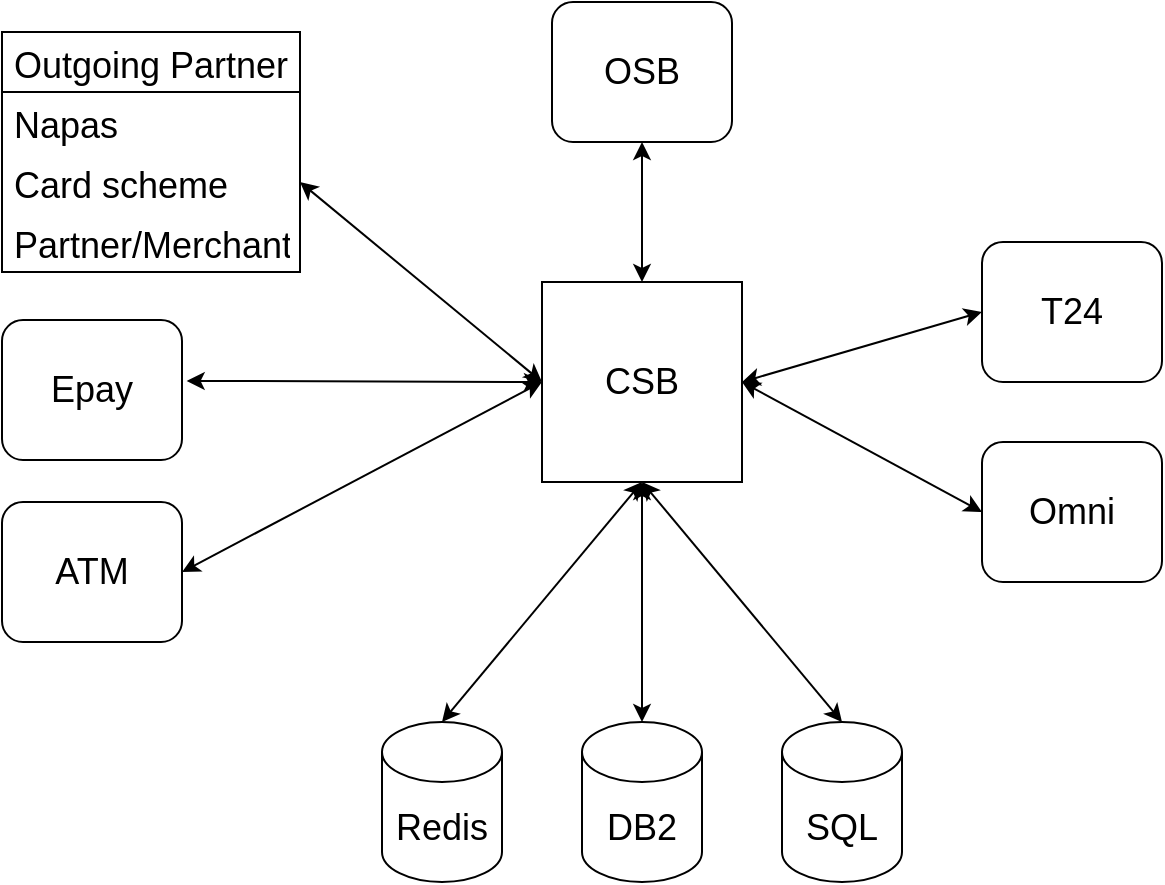 <mxfile version="17.4.3" type="github" pages="2">
  <diagram id="WCe-P-RAnxZw8klEhNLF" name="CSBClouter">
    <mxGraphModel dx="688" dy="478" grid="0" gridSize="10" guides="1" tooltips="1" connect="1" arrows="1" fold="1" page="1" pageScale="1" pageWidth="850" pageHeight="1100" math="0" shadow="0">
      <root>
        <mxCell id="0" />
        <mxCell id="1" parent="0" />
        <mxCell id="wkZ2jTDMAUojiPWNhoWG-1" value="&lt;font style=&quot;font-size: 18px&quot;&gt;CSB&lt;/font&gt;" style="whiteSpace=wrap;html=1;aspect=fixed;" vertex="1" parent="1">
          <mxGeometry x="340" y="360" width="100" height="100" as="geometry" />
        </mxCell>
        <mxCell id="wkZ2jTDMAUojiPWNhoWG-3" value="Omni" style="rounded=1;whiteSpace=wrap;html=1;fontSize=18;" vertex="1" parent="1">
          <mxGeometry x="560" y="440" width="90" height="70" as="geometry" />
        </mxCell>
        <mxCell id="wkZ2jTDMAUojiPWNhoWG-4" value="T24" style="rounded=1;whiteSpace=wrap;html=1;fontSize=18;" vertex="1" parent="1">
          <mxGeometry x="560" y="340" width="90" height="70" as="geometry" />
        </mxCell>
        <mxCell id="wkZ2jTDMAUojiPWNhoWG-5" value="Epay" style="rounded=1;whiteSpace=wrap;html=1;fontSize=18;" vertex="1" parent="1">
          <mxGeometry x="70" y="379" width="90" height="70" as="geometry" />
        </mxCell>
        <mxCell id="wkZ2jTDMAUojiPWNhoWG-6" value="ATM" style="rounded=1;whiteSpace=wrap;html=1;fontSize=18;" vertex="1" parent="1">
          <mxGeometry x="70" y="470" width="90" height="70" as="geometry" />
        </mxCell>
        <mxCell id="wkZ2jTDMAUojiPWNhoWG-7" value="Outgoing Partner" style="swimlane;fontStyle=0;childLayout=stackLayout;horizontal=1;startSize=30;horizontalStack=0;resizeParent=1;resizeParentMax=0;resizeLast=0;collapsible=1;marginBottom=0;fontSize=18;" vertex="1" parent="1">
          <mxGeometry x="70" y="235" width="149" height="120" as="geometry">
            <mxRectangle x="70" y="220" width="164" height="30" as="alternateBounds" />
          </mxGeometry>
        </mxCell>
        <mxCell id="wkZ2jTDMAUojiPWNhoWG-8" value="Napas" style="text;strokeColor=none;fillColor=none;align=left;verticalAlign=middle;spacingLeft=4;spacingRight=4;overflow=hidden;points=[[0,0.5],[1,0.5]];portConstraint=eastwest;rotatable=0;fontSize=18;" vertex="1" parent="wkZ2jTDMAUojiPWNhoWG-7">
          <mxGeometry y="30" width="149" height="30" as="geometry" />
        </mxCell>
        <mxCell id="wkZ2jTDMAUojiPWNhoWG-9" value="Card scheme" style="text;strokeColor=none;fillColor=none;align=left;verticalAlign=middle;spacingLeft=4;spacingRight=4;overflow=hidden;points=[[0,0.5],[1,0.5]];portConstraint=eastwest;rotatable=0;fontSize=18;" vertex="1" parent="wkZ2jTDMAUojiPWNhoWG-7">
          <mxGeometry y="60" width="149" height="30" as="geometry" />
        </mxCell>
        <mxCell id="wkZ2jTDMAUojiPWNhoWG-10" value="Partner/Merchant" style="text;strokeColor=none;fillColor=none;align=left;verticalAlign=middle;spacingLeft=4;spacingRight=4;overflow=hidden;points=[[0,0.5],[1,0.5]];portConstraint=eastwest;rotatable=0;fontSize=18;" vertex="1" parent="wkZ2jTDMAUojiPWNhoWG-7">
          <mxGeometry y="90" width="149" height="30" as="geometry" />
        </mxCell>
        <mxCell id="wkZ2jTDMAUojiPWNhoWG-11" value="DB2" style="shape=cylinder3;whiteSpace=wrap;html=1;boundedLbl=1;backgroundOutline=1;size=15;fontSize=18;" vertex="1" parent="1">
          <mxGeometry x="360" y="580" width="60" height="80" as="geometry" />
        </mxCell>
        <mxCell id="wkZ2jTDMAUojiPWNhoWG-12" value="SQL" style="shape=cylinder3;whiteSpace=wrap;html=1;boundedLbl=1;backgroundOutline=1;size=15;fontSize=18;" vertex="1" parent="1">
          <mxGeometry x="460" y="580" width="60" height="80" as="geometry" />
        </mxCell>
        <mxCell id="wkZ2jTDMAUojiPWNhoWG-13" value="Redis" style="shape=cylinder3;whiteSpace=wrap;html=1;boundedLbl=1;backgroundOutline=1;size=15;fontSize=18;" vertex="1" parent="1">
          <mxGeometry x="260" y="580" width="60" height="80" as="geometry" />
        </mxCell>
        <mxCell id="wkZ2jTDMAUojiPWNhoWG-14" value="" style="endArrow=classic;startArrow=classic;html=1;rounded=0;fontSize=18;entryX=0.5;entryY=1;entryDx=0;entryDy=0;exitX=0.5;exitY=0;exitDx=0;exitDy=0;exitPerimeter=0;" edge="1" parent="1" source="wkZ2jTDMAUojiPWNhoWG-13" target="wkZ2jTDMAUojiPWNhoWG-1">
          <mxGeometry width="50" height="50" relative="1" as="geometry">
            <mxPoint x="340" y="570" as="sourcePoint" />
            <mxPoint x="390" y="520" as="targetPoint" />
          </mxGeometry>
        </mxCell>
        <mxCell id="wkZ2jTDMAUojiPWNhoWG-15" value="" style="endArrow=classic;startArrow=classic;html=1;rounded=0;fontSize=18;entryX=0;entryY=0.5;entryDx=0;entryDy=0;exitX=1.026;exitY=0.435;exitDx=0;exitDy=0;exitPerimeter=0;" edge="1" parent="1" source="wkZ2jTDMAUojiPWNhoWG-5" target="wkZ2jTDMAUojiPWNhoWG-1">
          <mxGeometry width="50" height="50" relative="1" as="geometry">
            <mxPoint x="190" y="400" as="sourcePoint" />
            <mxPoint x="310" y="330" as="targetPoint" />
          </mxGeometry>
        </mxCell>
        <mxCell id="wkZ2jTDMAUojiPWNhoWG-16" value="" style="endArrow=classic;startArrow=classic;html=1;rounded=0;fontSize=18;exitX=0.5;exitY=0;exitDx=0;exitDy=0;exitPerimeter=0;entryX=0.5;entryY=1;entryDx=0;entryDy=0;" edge="1" parent="1" source="wkZ2jTDMAUojiPWNhoWG-12" target="wkZ2jTDMAUojiPWNhoWG-1">
          <mxGeometry width="50" height="50" relative="1" as="geometry">
            <mxPoint x="290" y="600" as="sourcePoint" />
            <mxPoint x="390" y="510" as="targetPoint" />
          </mxGeometry>
        </mxCell>
        <mxCell id="wkZ2jTDMAUojiPWNhoWG-17" value="" style="endArrow=classic;startArrow=classic;html=1;rounded=0;fontSize=18;entryX=0.5;entryY=1;entryDx=0;entryDy=0;" edge="1" parent="1" source="wkZ2jTDMAUojiPWNhoWG-11" target="wkZ2jTDMAUojiPWNhoWG-1">
          <mxGeometry width="50" height="50" relative="1" as="geometry">
            <mxPoint x="420" y="600" as="sourcePoint" />
            <mxPoint x="540" y="530" as="targetPoint" />
          </mxGeometry>
        </mxCell>
        <mxCell id="wkZ2jTDMAUojiPWNhoWG-18" value="" style="endArrow=classic;startArrow=classic;html=1;rounded=0;fontSize=18;entryX=0;entryY=0.5;entryDx=0;entryDy=0;exitX=1;exitY=0.5;exitDx=0;exitDy=0;" edge="1" parent="1" source="wkZ2jTDMAUojiPWNhoWG-6" target="wkZ2jTDMAUojiPWNhoWG-1">
          <mxGeometry width="50" height="50" relative="1" as="geometry">
            <mxPoint x="172.34" y="419.45" as="sourcePoint" />
            <mxPoint x="350" y="420" as="targetPoint" />
          </mxGeometry>
        </mxCell>
        <mxCell id="wkZ2jTDMAUojiPWNhoWG-19" value="" style="endArrow=classic;startArrow=classic;html=1;rounded=0;fontSize=18;entryX=0;entryY=0.5;entryDx=0;entryDy=0;exitX=1;exitY=0.5;exitDx=0;exitDy=0;" edge="1" parent="1" source="wkZ2jTDMAUojiPWNhoWG-9" target="wkZ2jTDMAUojiPWNhoWG-1">
          <mxGeometry width="50" height="50" relative="1" as="geometry">
            <mxPoint x="172.34" y="419.45" as="sourcePoint" />
            <mxPoint x="350" y="420" as="targetPoint" />
          </mxGeometry>
        </mxCell>
        <mxCell id="wkZ2jTDMAUojiPWNhoWG-20" value="OSB" style="rounded=1;whiteSpace=wrap;html=1;fontSize=18;" vertex="1" parent="1">
          <mxGeometry x="345" y="220" width="90" height="70" as="geometry" />
        </mxCell>
        <mxCell id="wkZ2jTDMAUojiPWNhoWG-21" value="" style="endArrow=classic;startArrow=classic;html=1;rounded=0;fontSize=18;entryX=0.5;entryY=1;entryDx=0;entryDy=0;exitX=0.5;exitY=0;exitDx=0;exitDy=0;" edge="1" parent="1" source="wkZ2jTDMAUojiPWNhoWG-1" target="wkZ2jTDMAUojiPWNhoWG-20">
          <mxGeometry width="50" height="50" relative="1" as="geometry">
            <mxPoint x="380" y="410" as="sourcePoint" />
            <mxPoint x="430" y="360" as="targetPoint" />
          </mxGeometry>
        </mxCell>
        <mxCell id="wkZ2jTDMAUojiPWNhoWG-22" value="" style="endArrow=classic;startArrow=classic;html=1;rounded=0;fontSize=18;entryX=0;entryY=0.5;entryDx=0;entryDy=0;exitX=1;exitY=0.5;exitDx=0;exitDy=0;" edge="1" parent="1" source="wkZ2jTDMAUojiPWNhoWG-1" target="wkZ2jTDMAUojiPWNhoWG-4">
          <mxGeometry width="50" height="50" relative="1" as="geometry">
            <mxPoint x="510" y="429" as="sourcePoint" />
            <mxPoint x="560" y="379" as="targetPoint" />
          </mxGeometry>
        </mxCell>
        <mxCell id="wkZ2jTDMAUojiPWNhoWG-24" value="" style="endArrow=classic;startArrow=classic;html=1;rounded=0;fontSize=18;entryX=0;entryY=0.5;entryDx=0;entryDy=0;exitX=1;exitY=0.5;exitDx=0;exitDy=0;" edge="1" parent="1" source="wkZ2jTDMAUojiPWNhoWG-1" target="wkZ2jTDMAUojiPWNhoWG-3">
          <mxGeometry width="50" height="50" relative="1" as="geometry">
            <mxPoint x="440" y="410" as="sourcePoint" />
            <mxPoint x="570" y="385" as="targetPoint" />
          </mxGeometry>
        </mxCell>
      </root>
    </mxGraphModel>
  </diagram>
  <diagram id="HSy2Jm1so7xZymUDrrCm" name="Detail">
    <mxGraphModel dx="895" dy="621" grid="1" gridSize="10" guides="1" tooltips="1" connect="1" arrows="1" fold="1" page="1" pageScale="1" pageWidth="850" pageHeight="1100" math="0" shadow="0">
      <root>
        <mxCell id="0" />
        <mxCell id="1" parent="0" />
        <mxCell id="BxQR6fe6rRM6In_AlnI_-1" value="" style="whiteSpace=wrap;html=1;aspect=fixed;fontSize=18;" vertex="1" parent="1">
          <mxGeometry x="250" y="170" width="370" height="370" as="geometry" />
        </mxCell>
        <mxCell id="BxQR6fe6rRM6In_AlnI_-3" value="CSBIST" style="rounded=1;whiteSpace=wrap;html=1;fontSize=18;" vertex="1" parent="1">
          <mxGeometry x="289" y="200" width="120" height="60" as="geometry" />
        </mxCell>
        <mxCell id="BxQR6fe6rRM6In_AlnI_-4" value="CSBNapas" style="rounded=1;whiteSpace=wrap;html=1;fontSize=18;" vertex="1" parent="1">
          <mxGeometry x="460" y="200" width="120" height="60" as="geometry" />
        </mxCell>
        <mxCell id="BxQR6fe6rRM6In_AlnI_-7" value="CSBOmni" style="rounded=1;whiteSpace=wrap;html=1;fontSize=18;" vertex="1" parent="1">
          <mxGeometry x="289" y="430" width="120" height="60" as="geometry" />
        </mxCell>
        <mxCell id="BxQR6fe6rRM6In_AlnI_-9" value="CSBOmni" style="swimlane;fontStyle=0;childLayout=stackLayout;horizontal=1;startSize=30;horizontalStack=0;resizeParent=1;resizeParentMax=0;resizeLast=0;collapsible=1;marginBottom=0;fontSize=18;" vertex="1" parent="1">
          <mxGeometry x="279" y="303" width="140" height="90" as="geometry" />
        </mxCell>
        <mxCell id="BxQR6fe6rRM6In_AlnI_-11" value="OmniMPay" style="text;strokeColor=none;fillColor=none;align=left;verticalAlign=middle;spacingLeft=4;spacingRight=4;overflow=hidden;points=[[0,0.5],[1,0.5]];portConstraint=eastwest;rotatable=0;fontSize=18;" vertex="1" parent="BxQR6fe6rRM6In_AlnI_-9">
          <mxGeometry y="30" width="140" height="30" as="geometry" />
        </mxCell>
        <mxCell id="BxQR6fe6rRM6In_AlnI_-10" value="OmniQR" style="text;strokeColor=none;fillColor=none;align=left;verticalAlign=middle;spacingLeft=4;spacingRight=4;overflow=hidden;points=[[0,0.5],[1,0.5]];portConstraint=eastwest;rotatable=0;fontSize=18;" vertex="1" parent="BxQR6fe6rRM6In_AlnI_-9">
          <mxGeometry y="60" width="140" height="30" as="geometry" />
        </mxCell>
        <mxCell id="BxQR6fe6rRM6In_AlnI_-13" value="CSBT24" style="swimlane;fontStyle=0;childLayout=stackLayout;horizontal=1;startSize=30;horizontalStack=0;resizeParent=1;resizeParentMax=0;resizeLast=0;collapsible=1;marginBottom=0;fontSize=18;" vertex="1" parent="1">
          <mxGeometry x="450" y="303" width="140" height="90" as="geometry" />
        </mxCell>
        <mxCell id="BxQR6fe6rRM6In_AlnI_-14" value="T24KH" style="text;strokeColor=none;fillColor=none;align=left;verticalAlign=middle;spacingLeft=4;spacingRight=4;overflow=hidden;points=[[0,0.5],[1,0.5]];portConstraint=eastwest;rotatable=0;fontSize=18;" vertex="1" parent="BxQR6fe6rRM6In_AlnI_-13">
          <mxGeometry y="30" width="140" height="30" as="geometry" />
        </mxCell>
        <mxCell id="BxQR6fe6rRM6In_AlnI_-15" value="T24VN" style="text;strokeColor=none;fillColor=none;align=left;verticalAlign=middle;spacingLeft=4;spacingRight=4;overflow=hidden;points=[[0,0.5],[1,0.5]];portConstraint=eastwest;rotatable=0;fontSize=18;" vertex="1" parent="BxQR6fe6rRM6In_AlnI_-13">
          <mxGeometry y="60" width="140" height="30" as="geometry" />
        </mxCell>
      </root>
    </mxGraphModel>
  </diagram>
</mxfile>
